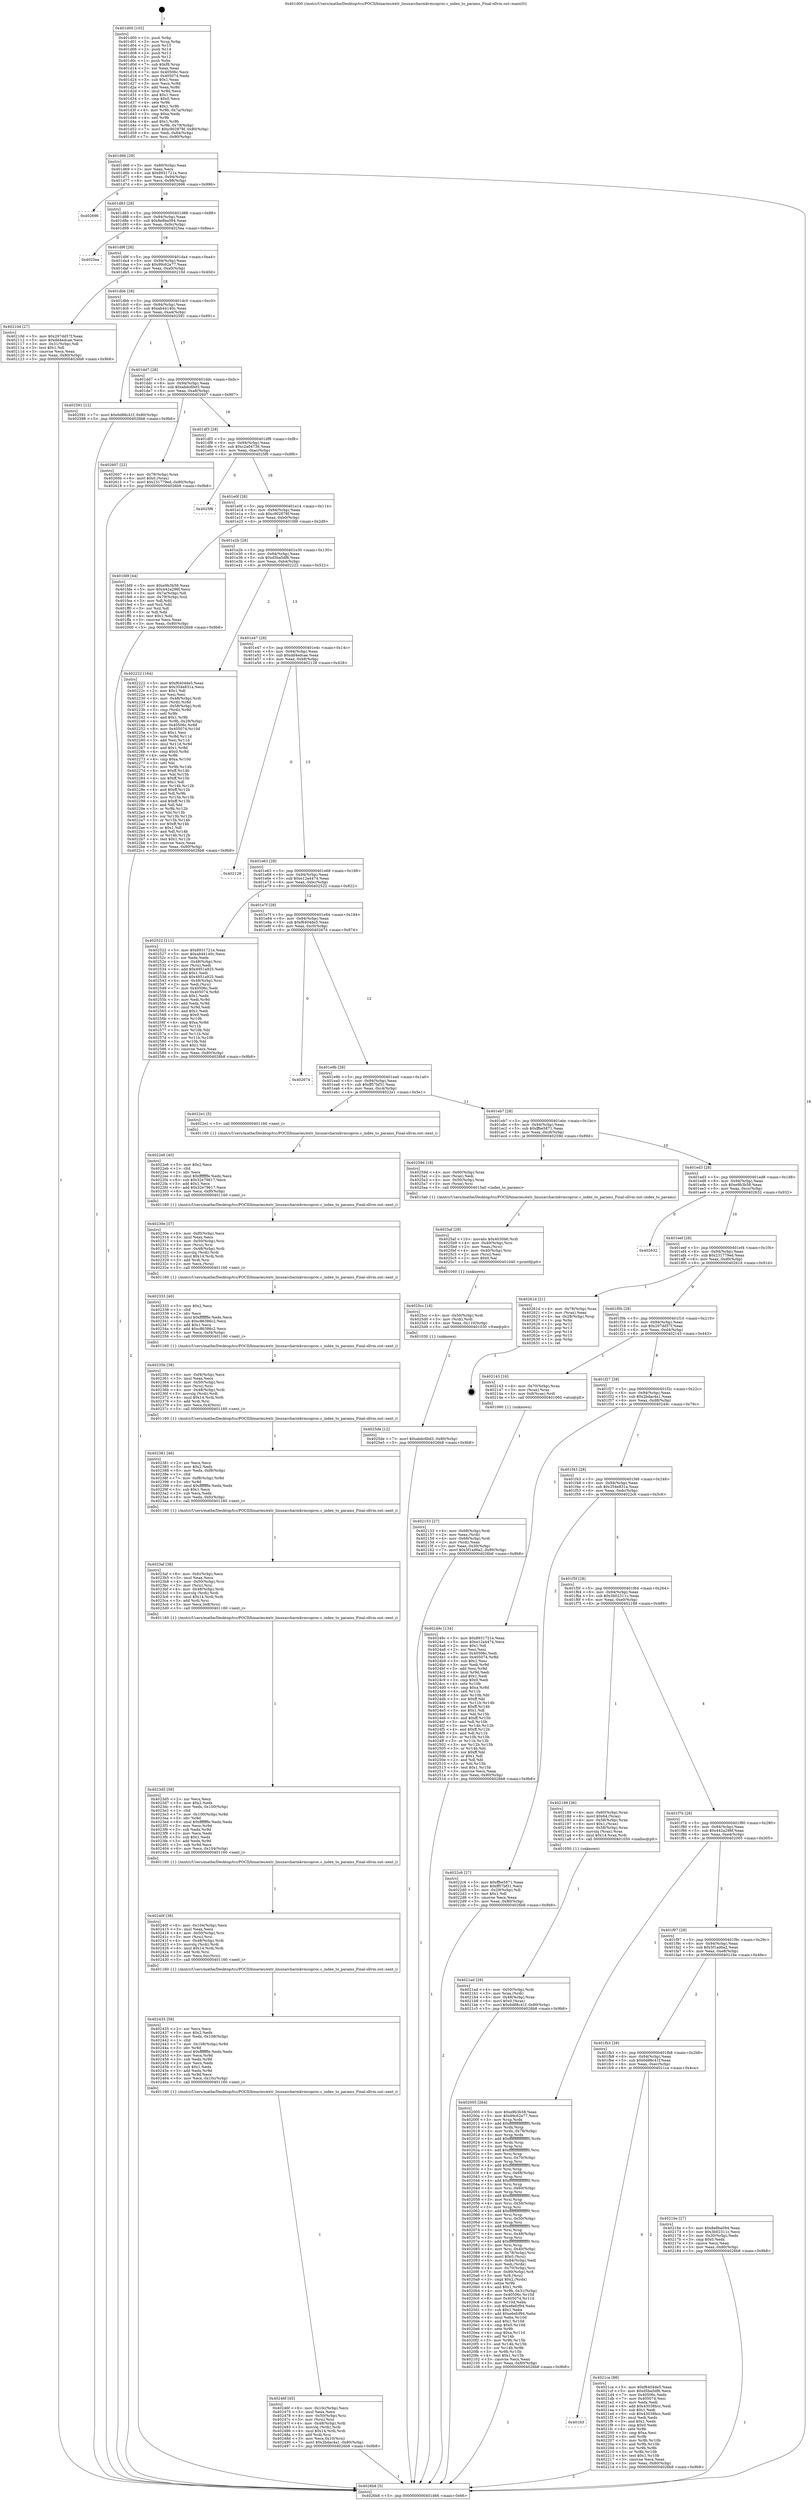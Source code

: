 digraph "0x401d00" {
  label = "0x401d00 (/mnt/c/Users/mathe/Desktop/tcc/POCII/binaries/extr_linuxarcharmkvmcoproc.c_index_to_params_Final-ollvm.out::main(0))"
  labelloc = "t"
  node[shape=record]

  Entry [label="",width=0.3,height=0.3,shape=circle,fillcolor=black,style=filled]
  "0x401d66" [label="{
     0x401d66 [29]\l
     | [instrs]\l
     &nbsp;&nbsp;0x401d66 \<+3\>: mov -0x80(%rbp),%eax\l
     &nbsp;&nbsp;0x401d69 \<+2\>: mov %eax,%ecx\l
     &nbsp;&nbsp;0x401d6b \<+6\>: sub $0x8931721e,%ecx\l
     &nbsp;&nbsp;0x401d71 \<+6\>: mov %eax,-0x94(%rbp)\l
     &nbsp;&nbsp;0x401d77 \<+6\>: mov %ecx,-0x98(%rbp)\l
     &nbsp;&nbsp;0x401d7d \<+6\>: je 0000000000402696 \<main+0x996\>\l
  }"]
  "0x402696" [label="{
     0x402696\l
  }", style=dashed]
  "0x401d83" [label="{
     0x401d83 [28]\l
     | [instrs]\l
     &nbsp;&nbsp;0x401d83 \<+5\>: jmp 0000000000401d88 \<main+0x88\>\l
     &nbsp;&nbsp;0x401d88 \<+6\>: mov -0x94(%rbp),%eax\l
     &nbsp;&nbsp;0x401d8e \<+5\>: sub $0x8e8ba094,%eax\l
     &nbsp;&nbsp;0x401d93 \<+6\>: mov %eax,-0x9c(%rbp)\l
     &nbsp;&nbsp;0x401d99 \<+6\>: je 00000000004025ea \<main+0x8ea\>\l
  }"]
  Exit [label="",width=0.3,height=0.3,shape=circle,fillcolor=black,style=filled,peripheries=2]
  "0x4025ea" [label="{
     0x4025ea\l
  }", style=dashed]
  "0x401d9f" [label="{
     0x401d9f [28]\l
     | [instrs]\l
     &nbsp;&nbsp;0x401d9f \<+5\>: jmp 0000000000401da4 \<main+0xa4\>\l
     &nbsp;&nbsp;0x401da4 \<+6\>: mov -0x94(%rbp),%eax\l
     &nbsp;&nbsp;0x401daa \<+5\>: sub $0x99c62e77,%eax\l
     &nbsp;&nbsp;0x401daf \<+6\>: mov %eax,-0xa0(%rbp)\l
     &nbsp;&nbsp;0x401db5 \<+6\>: je 000000000040210d \<main+0x40d\>\l
  }"]
  "0x4025de" [label="{
     0x4025de [12]\l
     | [instrs]\l
     &nbsp;&nbsp;0x4025de \<+7\>: movl $0xabdc6bd3,-0x80(%rbp)\l
     &nbsp;&nbsp;0x4025e5 \<+5\>: jmp 00000000004026b8 \<main+0x9b8\>\l
  }"]
  "0x40210d" [label="{
     0x40210d [27]\l
     | [instrs]\l
     &nbsp;&nbsp;0x40210d \<+5\>: mov $0x297dd57f,%eax\l
     &nbsp;&nbsp;0x402112 \<+5\>: mov $0xdd4edcae,%ecx\l
     &nbsp;&nbsp;0x402117 \<+3\>: mov -0x31(%rbp),%dl\l
     &nbsp;&nbsp;0x40211a \<+3\>: test $0x1,%dl\l
     &nbsp;&nbsp;0x40211d \<+3\>: cmovne %ecx,%eax\l
     &nbsp;&nbsp;0x402120 \<+3\>: mov %eax,-0x80(%rbp)\l
     &nbsp;&nbsp;0x402123 \<+5\>: jmp 00000000004026b8 \<main+0x9b8\>\l
  }"]
  "0x401dbb" [label="{
     0x401dbb [28]\l
     | [instrs]\l
     &nbsp;&nbsp;0x401dbb \<+5\>: jmp 0000000000401dc0 \<main+0xc0\>\l
     &nbsp;&nbsp;0x401dc0 \<+6\>: mov -0x94(%rbp),%eax\l
     &nbsp;&nbsp;0x401dc6 \<+5\>: sub $0xab44140c,%eax\l
     &nbsp;&nbsp;0x401dcb \<+6\>: mov %eax,-0xa4(%rbp)\l
     &nbsp;&nbsp;0x401dd1 \<+6\>: je 0000000000402591 \<main+0x891\>\l
  }"]
  "0x4025cc" [label="{
     0x4025cc [18]\l
     | [instrs]\l
     &nbsp;&nbsp;0x4025cc \<+4\>: mov -0x50(%rbp),%rdi\l
     &nbsp;&nbsp;0x4025d0 \<+3\>: mov (%rdi),%rdi\l
     &nbsp;&nbsp;0x4025d3 \<+6\>: mov %eax,-0x110(%rbp)\l
     &nbsp;&nbsp;0x4025d9 \<+5\>: call 0000000000401030 \<free@plt\>\l
     | [calls]\l
     &nbsp;&nbsp;0x401030 \{1\} (unknown)\l
  }"]
  "0x402591" [label="{
     0x402591 [12]\l
     | [instrs]\l
     &nbsp;&nbsp;0x402591 \<+7\>: movl $0x6d88c41f,-0x80(%rbp)\l
     &nbsp;&nbsp;0x402598 \<+5\>: jmp 00000000004026b8 \<main+0x9b8\>\l
  }"]
  "0x401dd7" [label="{
     0x401dd7 [28]\l
     | [instrs]\l
     &nbsp;&nbsp;0x401dd7 \<+5\>: jmp 0000000000401ddc \<main+0xdc\>\l
     &nbsp;&nbsp;0x401ddc \<+6\>: mov -0x94(%rbp),%eax\l
     &nbsp;&nbsp;0x401de2 \<+5\>: sub $0xabdc6bd3,%eax\l
     &nbsp;&nbsp;0x401de7 \<+6\>: mov %eax,-0xa8(%rbp)\l
     &nbsp;&nbsp;0x401ded \<+6\>: je 0000000000402607 \<main+0x907\>\l
  }"]
  "0x4025af" [label="{
     0x4025af [29]\l
     | [instrs]\l
     &nbsp;&nbsp;0x4025af \<+10\>: movabs $0x4030b6,%rdi\l
     &nbsp;&nbsp;0x4025b9 \<+4\>: mov -0x40(%rbp),%rsi\l
     &nbsp;&nbsp;0x4025bd \<+2\>: mov %eax,(%rsi)\l
     &nbsp;&nbsp;0x4025bf \<+4\>: mov -0x40(%rbp),%rsi\l
     &nbsp;&nbsp;0x4025c3 \<+2\>: mov (%rsi),%esi\l
     &nbsp;&nbsp;0x4025c5 \<+2\>: mov $0x0,%al\l
     &nbsp;&nbsp;0x4025c7 \<+5\>: call 0000000000401040 \<printf@plt\>\l
     | [calls]\l
     &nbsp;&nbsp;0x401040 \{1\} (unknown)\l
  }"]
  "0x402607" [label="{
     0x402607 [22]\l
     | [instrs]\l
     &nbsp;&nbsp;0x402607 \<+4\>: mov -0x78(%rbp),%rax\l
     &nbsp;&nbsp;0x40260b \<+6\>: movl $0x0,(%rax)\l
     &nbsp;&nbsp;0x402611 \<+7\>: movl $0x231779ed,-0x80(%rbp)\l
     &nbsp;&nbsp;0x402618 \<+5\>: jmp 00000000004026b8 \<main+0x9b8\>\l
  }"]
  "0x401df3" [label="{
     0x401df3 [28]\l
     | [instrs]\l
     &nbsp;&nbsp;0x401df3 \<+5\>: jmp 0000000000401df8 \<main+0xf8\>\l
     &nbsp;&nbsp;0x401df8 \<+6\>: mov -0x94(%rbp),%eax\l
     &nbsp;&nbsp;0x401dfe \<+5\>: sub $0xc2a04736,%eax\l
     &nbsp;&nbsp;0x401e03 \<+6\>: mov %eax,-0xac(%rbp)\l
     &nbsp;&nbsp;0x401e09 \<+6\>: je 00000000004025f6 \<main+0x8f6\>\l
  }"]
  "0x40246f" [label="{
     0x40246f [45]\l
     | [instrs]\l
     &nbsp;&nbsp;0x40246f \<+6\>: mov -0x10c(%rbp),%ecx\l
     &nbsp;&nbsp;0x402475 \<+3\>: imul %eax,%ecx\l
     &nbsp;&nbsp;0x402478 \<+4\>: mov -0x50(%rbp),%rsi\l
     &nbsp;&nbsp;0x40247c \<+3\>: mov (%rsi),%rsi\l
     &nbsp;&nbsp;0x40247f \<+4\>: mov -0x48(%rbp),%rdi\l
     &nbsp;&nbsp;0x402483 \<+3\>: movslq (%rdi),%rdi\l
     &nbsp;&nbsp;0x402486 \<+4\>: imul $0x14,%rdi,%rdi\l
     &nbsp;&nbsp;0x40248a \<+3\>: add %rdi,%rsi\l
     &nbsp;&nbsp;0x40248d \<+3\>: mov %ecx,0x10(%rsi)\l
     &nbsp;&nbsp;0x402490 \<+7\>: movl $0x2bdac4a1,-0x80(%rbp)\l
     &nbsp;&nbsp;0x402497 \<+5\>: jmp 00000000004026b8 \<main+0x9b8\>\l
  }"]
  "0x4025f6" [label="{
     0x4025f6\l
  }", style=dashed]
  "0x401e0f" [label="{
     0x401e0f [28]\l
     | [instrs]\l
     &nbsp;&nbsp;0x401e0f \<+5\>: jmp 0000000000401e14 \<main+0x114\>\l
     &nbsp;&nbsp;0x401e14 \<+6\>: mov -0x94(%rbp),%eax\l
     &nbsp;&nbsp;0x401e1a \<+5\>: sub $0xc902878f,%eax\l
     &nbsp;&nbsp;0x401e1f \<+6\>: mov %eax,-0xb0(%rbp)\l
     &nbsp;&nbsp;0x401e25 \<+6\>: je 0000000000401fd9 \<main+0x2d9\>\l
  }"]
  "0x402435" [label="{
     0x402435 [58]\l
     | [instrs]\l
     &nbsp;&nbsp;0x402435 \<+2\>: xor %ecx,%ecx\l
     &nbsp;&nbsp;0x402437 \<+5\>: mov $0x2,%edx\l
     &nbsp;&nbsp;0x40243c \<+6\>: mov %edx,-0x108(%rbp)\l
     &nbsp;&nbsp;0x402442 \<+1\>: cltd\l
     &nbsp;&nbsp;0x402443 \<+7\>: mov -0x108(%rbp),%r8d\l
     &nbsp;&nbsp;0x40244a \<+3\>: idiv %r8d\l
     &nbsp;&nbsp;0x40244d \<+6\>: imul $0xfffffffe,%edx,%edx\l
     &nbsp;&nbsp;0x402453 \<+3\>: mov %ecx,%r9d\l
     &nbsp;&nbsp;0x402456 \<+3\>: sub %edx,%r9d\l
     &nbsp;&nbsp;0x402459 \<+2\>: mov %ecx,%edx\l
     &nbsp;&nbsp;0x40245b \<+3\>: sub $0x1,%edx\l
     &nbsp;&nbsp;0x40245e \<+3\>: add %edx,%r9d\l
     &nbsp;&nbsp;0x402461 \<+3\>: sub %r9d,%ecx\l
     &nbsp;&nbsp;0x402464 \<+6\>: mov %ecx,-0x10c(%rbp)\l
     &nbsp;&nbsp;0x40246a \<+5\>: call 0000000000401160 \<next_i\>\l
     | [calls]\l
     &nbsp;&nbsp;0x401160 \{1\} (/mnt/c/Users/mathe/Desktop/tcc/POCII/binaries/extr_linuxarcharmkvmcoproc.c_index_to_params_Final-ollvm.out::next_i)\l
  }"]
  "0x401fd9" [label="{
     0x401fd9 [44]\l
     | [instrs]\l
     &nbsp;&nbsp;0x401fd9 \<+5\>: mov $0xe9b3b58,%eax\l
     &nbsp;&nbsp;0x401fde \<+5\>: mov $0x442a296f,%ecx\l
     &nbsp;&nbsp;0x401fe3 \<+3\>: mov -0x7a(%rbp),%dl\l
     &nbsp;&nbsp;0x401fe6 \<+4\>: mov -0x79(%rbp),%sil\l
     &nbsp;&nbsp;0x401fea \<+3\>: mov %dl,%dil\l
     &nbsp;&nbsp;0x401fed \<+3\>: and %sil,%dil\l
     &nbsp;&nbsp;0x401ff0 \<+3\>: xor %sil,%dl\l
     &nbsp;&nbsp;0x401ff3 \<+3\>: or %dl,%dil\l
     &nbsp;&nbsp;0x401ff6 \<+4\>: test $0x1,%dil\l
     &nbsp;&nbsp;0x401ffa \<+3\>: cmovne %ecx,%eax\l
     &nbsp;&nbsp;0x401ffd \<+3\>: mov %eax,-0x80(%rbp)\l
     &nbsp;&nbsp;0x402000 \<+5\>: jmp 00000000004026b8 \<main+0x9b8\>\l
  }"]
  "0x401e2b" [label="{
     0x401e2b [28]\l
     | [instrs]\l
     &nbsp;&nbsp;0x401e2b \<+5\>: jmp 0000000000401e30 \<main+0x130\>\l
     &nbsp;&nbsp;0x401e30 \<+6\>: mov -0x94(%rbp),%eax\l
     &nbsp;&nbsp;0x401e36 \<+5\>: sub $0xd5ba5df6,%eax\l
     &nbsp;&nbsp;0x401e3b \<+6\>: mov %eax,-0xb4(%rbp)\l
     &nbsp;&nbsp;0x401e41 \<+6\>: je 0000000000402222 \<main+0x522\>\l
  }"]
  "0x4026b8" [label="{
     0x4026b8 [5]\l
     | [instrs]\l
     &nbsp;&nbsp;0x4026b8 \<+5\>: jmp 0000000000401d66 \<main+0x66\>\l
  }"]
  "0x401d00" [label="{
     0x401d00 [102]\l
     | [instrs]\l
     &nbsp;&nbsp;0x401d00 \<+1\>: push %rbp\l
     &nbsp;&nbsp;0x401d01 \<+3\>: mov %rsp,%rbp\l
     &nbsp;&nbsp;0x401d04 \<+2\>: push %r15\l
     &nbsp;&nbsp;0x401d06 \<+2\>: push %r14\l
     &nbsp;&nbsp;0x401d08 \<+2\>: push %r13\l
     &nbsp;&nbsp;0x401d0a \<+2\>: push %r12\l
     &nbsp;&nbsp;0x401d0c \<+1\>: push %rbx\l
     &nbsp;&nbsp;0x401d0d \<+7\>: sub $0xf8,%rsp\l
     &nbsp;&nbsp;0x401d14 \<+2\>: xor %eax,%eax\l
     &nbsp;&nbsp;0x401d16 \<+7\>: mov 0x40506c,%ecx\l
     &nbsp;&nbsp;0x401d1d \<+7\>: mov 0x405074,%edx\l
     &nbsp;&nbsp;0x401d24 \<+3\>: sub $0x1,%eax\l
     &nbsp;&nbsp;0x401d27 \<+3\>: mov %ecx,%r8d\l
     &nbsp;&nbsp;0x401d2a \<+3\>: add %eax,%r8d\l
     &nbsp;&nbsp;0x401d2d \<+4\>: imul %r8d,%ecx\l
     &nbsp;&nbsp;0x401d31 \<+3\>: and $0x1,%ecx\l
     &nbsp;&nbsp;0x401d34 \<+3\>: cmp $0x0,%ecx\l
     &nbsp;&nbsp;0x401d37 \<+4\>: sete %r9b\l
     &nbsp;&nbsp;0x401d3b \<+4\>: and $0x1,%r9b\l
     &nbsp;&nbsp;0x401d3f \<+4\>: mov %r9b,-0x7a(%rbp)\l
     &nbsp;&nbsp;0x401d43 \<+3\>: cmp $0xa,%edx\l
     &nbsp;&nbsp;0x401d46 \<+4\>: setl %r9b\l
     &nbsp;&nbsp;0x401d4a \<+4\>: and $0x1,%r9b\l
     &nbsp;&nbsp;0x401d4e \<+4\>: mov %r9b,-0x79(%rbp)\l
     &nbsp;&nbsp;0x401d52 \<+7\>: movl $0xc902878f,-0x80(%rbp)\l
     &nbsp;&nbsp;0x401d59 \<+6\>: mov %edi,-0x84(%rbp)\l
     &nbsp;&nbsp;0x401d5f \<+7\>: mov %rsi,-0x90(%rbp)\l
  }"]
  "0x40240f" [label="{
     0x40240f [38]\l
     | [instrs]\l
     &nbsp;&nbsp;0x40240f \<+6\>: mov -0x104(%rbp),%ecx\l
     &nbsp;&nbsp;0x402415 \<+3\>: imul %eax,%ecx\l
     &nbsp;&nbsp;0x402418 \<+4\>: mov -0x50(%rbp),%rsi\l
     &nbsp;&nbsp;0x40241c \<+3\>: mov (%rsi),%rsi\l
     &nbsp;&nbsp;0x40241f \<+4\>: mov -0x48(%rbp),%rdi\l
     &nbsp;&nbsp;0x402423 \<+3\>: movslq (%rdi),%rdi\l
     &nbsp;&nbsp;0x402426 \<+4\>: imul $0x14,%rdi,%rdi\l
     &nbsp;&nbsp;0x40242a \<+3\>: add %rdi,%rsi\l
     &nbsp;&nbsp;0x40242d \<+3\>: mov %ecx,0xc(%rsi)\l
     &nbsp;&nbsp;0x402430 \<+5\>: call 0000000000401160 \<next_i\>\l
     | [calls]\l
     &nbsp;&nbsp;0x401160 \{1\} (/mnt/c/Users/mathe/Desktop/tcc/POCII/binaries/extr_linuxarcharmkvmcoproc.c_index_to_params_Final-ollvm.out::next_i)\l
  }"]
  "0x402222" [label="{
     0x402222 [164]\l
     | [instrs]\l
     &nbsp;&nbsp;0x402222 \<+5\>: mov $0xf6404de5,%eax\l
     &nbsp;&nbsp;0x402227 \<+5\>: mov $0x354e831a,%ecx\l
     &nbsp;&nbsp;0x40222c \<+2\>: mov $0x1,%dl\l
     &nbsp;&nbsp;0x40222e \<+2\>: xor %esi,%esi\l
     &nbsp;&nbsp;0x402230 \<+4\>: mov -0x48(%rbp),%rdi\l
     &nbsp;&nbsp;0x402234 \<+3\>: mov (%rdi),%r8d\l
     &nbsp;&nbsp;0x402237 \<+4\>: mov -0x58(%rbp),%rdi\l
     &nbsp;&nbsp;0x40223b \<+3\>: cmp (%rdi),%r8d\l
     &nbsp;&nbsp;0x40223e \<+4\>: setl %r9b\l
     &nbsp;&nbsp;0x402242 \<+4\>: and $0x1,%r9b\l
     &nbsp;&nbsp;0x402246 \<+4\>: mov %r9b,-0x29(%rbp)\l
     &nbsp;&nbsp;0x40224a \<+8\>: mov 0x40506c,%r8d\l
     &nbsp;&nbsp;0x402252 \<+8\>: mov 0x405074,%r10d\l
     &nbsp;&nbsp;0x40225a \<+3\>: sub $0x1,%esi\l
     &nbsp;&nbsp;0x40225d \<+3\>: mov %r8d,%r11d\l
     &nbsp;&nbsp;0x402260 \<+3\>: add %esi,%r11d\l
     &nbsp;&nbsp;0x402263 \<+4\>: imul %r11d,%r8d\l
     &nbsp;&nbsp;0x402267 \<+4\>: and $0x1,%r8d\l
     &nbsp;&nbsp;0x40226b \<+4\>: cmp $0x0,%r8d\l
     &nbsp;&nbsp;0x40226f \<+4\>: sete %r9b\l
     &nbsp;&nbsp;0x402273 \<+4\>: cmp $0xa,%r10d\l
     &nbsp;&nbsp;0x402277 \<+3\>: setl %bl\l
     &nbsp;&nbsp;0x40227a \<+3\>: mov %r9b,%r14b\l
     &nbsp;&nbsp;0x40227d \<+4\>: xor $0xff,%r14b\l
     &nbsp;&nbsp;0x402281 \<+3\>: mov %bl,%r15b\l
     &nbsp;&nbsp;0x402284 \<+4\>: xor $0xff,%r15b\l
     &nbsp;&nbsp;0x402288 \<+3\>: xor $0x1,%dl\l
     &nbsp;&nbsp;0x40228b \<+3\>: mov %r14b,%r12b\l
     &nbsp;&nbsp;0x40228e \<+4\>: and $0xff,%r12b\l
     &nbsp;&nbsp;0x402292 \<+3\>: and %dl,%r9b\l
     &nbsp;&nbsp;0x402295 \<+3\>: mov %r15b,%r13b\l
     &nbsp;&nbsp;0x402298 \<+4\>: and $0xff,%r13b\l
     &nbsp;&nbsp;0x40229c \<+2\>: and %dl,%bl\l
     &nbsp;&nbsp;0x40229e \<+3\>: or %r9b,%r12b\l
     &nbsp;&nbsp;0x4022a1 \<+3\>: or %bl,%r13b\l
     &nbsp;&nbsp;0x4022a4 \<+3\>: xor %r13b,%r12b\l
     &nbsp;&nbsp;0x4022a7 \<+3\>: or %r15b,%r14b\l
     &nbsp;&nbsp;0x4022aa \<+4\>: xor $0xff,%r14b\l
     &nbsp;&nbsp;0x4022ae \<+3\>: or $0x1,%dl\l
     &nbsp;&nbsp;0x4022b1 \<+3\>: and %dl,%r14b\l
     &nbsp;&nbsp;0x4022b4 \<+3\>: or %r14b,%r12b\l
     &nbsp;&nbsp;0x4022b7 \<+4\>: test $0x1,%r12b\l
     &nbsp;&nbsp;0x4022bb \<+3\>: cmovne %ecx,%eax\l
     &nbsp;&nbsp;0x4022be \<+3\>: mov %eax,-0x80(%rbp)\l
     &nbsp;&nbsp;0x4022c1 \<+5\>: jmp 00000000004026b8 \<main+0x9b8\>\l
  }"]
  "0x401e47" [label="{
     0x401e47 [28]\l
     | [instrs]\l
     &nbsp;&nbsp;0x401e47 \<+5\>: jmp 0000000000401e4c \<main+0x14c\>\l
     &nbsp;&nbsp;0x401e4c \<+6\>: mov -0x94(%rbp),%eax\l
     &nbsp;&nbsp;0x401e52 \<+5\>: sub $0xdd4edcae,%eax\l
     &nbsp;&nbsp;0x401e57 \<+6\>: mov %eax,-0xb8(%rbp)\l
     &nbsp;&nbsp;0x401e5d \<+6\>: je 0000000000402128 \<main+0x428\>\l
  }"]
  "0x4023d5" [label="{
     0x4023d5 [58]\l
     | [instrs]\l
     &nbsp;&nbsp;0x4023d5 \<+2\>: xor %ecx,%ecx\l
     &nbsp;&nbsp;0x4023d7 \<+5\>: mov $0x2,%edx\l
     &nbsp;&nbsp;0x4023dc \<+6\>: mov %edx,-0x100(%rbp)\l
     &nbsp;&nbsp;0x4023e2 \<+1\>: cltd\l
     &nbsp;&nbsp;0x4023e3 \<+7\>: mov -0x100(%rbp),%r8d\l
     &nbsp;&nbsp;0x4023ea \<+3\>: idiv %r8d\l
     &nbsp;&nbsp;0x4023ed \<+6\>: imul $0xfffffffe,%edx,%edx\l
     &nbsp;&nbsp;0x4023f3 \<+3\>: mov %ecx,%r9d\l
     &nbsp;&nbsp;0x4023f6 \<+3\>: sub %edx,%r9d\l
     &nbsp;&nbsp;0x4023f9 \<+2\>: mov %ecx,%edx\l
     &nbsp;&nbsp;0x4023fb \<+3\>: sub $0x1,%edx\l
     &nbsp;&nbsp;0x4023fe \<+3\>: add %edx,%r9d\l
     &nbsp;&nbsp;0x402401 \<+3\>: sub %r9d,%ecx\l
     &nbsp;&nbsp;0x402404 \<+6\>: mov %ecx,-0x104(%rbp)\l
     &nbsp;&nbsp;0x40240a \<+5\>: call 0000000000401160 \<next_i\>\l
     | [calls]\l
     &nbsp;&nbsp;0x401160 \{1\} (/mnt/c/Users/mathe/Desktop/tcc/POCII/binaries/extr_linuxarcharmkvmcoproc.c_index_to_params_Final-ollvm.out::next_i)\l
  }"]
  "0x402128" [label="{
     0x402128\l
  }", style=dashed]
  "0x401e63" [label="{
     0x401e63 [28]\l
     | [instrs]\l
     &nbsp;&nbsp;0x401e63 \<+5\>: jmp 0000000000401e68 \<main+0x168\>\l
     &nbsp;&nbsp;0x401e68 \<+6\>: mov -0x94(%rbp),%eax\l
     &nbsp;&nbsp;0x401e6e \<+5\>: sub $0xe12a4474,%eax\l
     &nbsp;&nbsp;0x401e73 \<+6\>: mov %eax,-0xbc(%rbp)\l
     &nbsp;&nbsp;0x401e79 \<+6\>: je 0000000000402522 \<main+0x822\>\l
  }"]
  "0x4023af" [label="{
     0x4023af [38]\l
     | [instrs]\l
     &nbsp;&nbsp;0x4023af \<+6\>: mov -0xfc(%rbp),%ecx\l
     &nbsp;&nbsp;0x4023b5 \<+3\>: imul %eax,%ecx\l
     &nbsp;&nbsp;0x4023b8 \<+4\>: mov -0x50(%rbp),%rsi\l
     &nbsp;&nbsp;0x4023bc \<+3\>: mov (%rsi),%rsi\l
     &nbsp;&nbsp;0x4023bf \<+4\>: mov -0x48(%rbp),%rdi\l
     &nbsp;&nbsp;0x4023c3 \<+3\>: movslq (%rdi),%rdi\l
     &nbsp;&nbsp;0x4023c6 \<+4\>: imul $0x14,%rdi,%rdi\l
     &nbsp;&nbsp;0x4023ca \<+3\>: add %rdi,%rsi\l
     &nbsp;&nbsp;0x4023cd \<+3\>: mov %ecx,0x8(%rsi)\l
     &nbsp;&nbsp;0x4023d0 \<+5\>: call 0000000000401160 \<next_i\>\l
     | [calls]\l
     &nbsp;&nbsp;0x401160 \{1\} (/mnt/c/Users/mathe/Desktop/tcc/POCII/binaries/extr_linuxarcharmkvmcoproc.c_index_to_params_Final-ollvm.out::next_i)\l
  }"]
  "0x402522" [label="{
     0x402522 [111]\l
     | [instrs]\l
     &nbsp;&nbsp;0x402522 \<+5\>: mov $0x8931721e,%eax\l
     &nbsp;&nbsp;0x402527 \<+5\>: mov $0xab44140c,%ecx\l
     &nbsp;&nbsp;0x40252c \<+2\>: xor %edx,%edx\l
     &nbsp;&nbsp;0x40252e \<+4\>: mov -0x48(%rbp),%rsi\l
     &nbsp;&nbsp;0x402532 \<+2\>: mov (%rsi),%edi\l
     &nbsp;&nbsp;0x402534 \<+6\>: add $0x4951a925,%edi\l
     &nbsp;&nbsp;0x40253a \<+3\>: add $0x1,%edi\l
     &nbsp;&nbsp;0x40253d \<+6\>: sub $0x4951a925,%edi\l
     &nbsp;&nbsp;0x402543 \<+4\>: mov -0x48(%rbp),%rsi\l
     &nbsp;&nbsp;0x402547 \<+2\>: mov %edi,(%rsi)\l
     &nbsp;&nbsp;0x402549 \<+7\>: mov 0x40506c,%edi\l
     &nbsp;&nbsp;0x402550 \<+8\>: mov 0x405074,%r8d\l
     &nbsp;&nbsp;0x402558 \<+3\>: sub $0x1,%edx\l
     &nbsp;&nbsp;0x40255b \<+3\>: mov %edi,%r9d\l
     &nbsp;&nbsp;0x40255e \<+3\>: add %edx,%r9d\l
     &nbsp;&nbsp;0x402561 \<+4\>: imul %r9d,%edi\l
     &nbsp;&nbsp;0x402565 \<+3\>: and $0x1,%edi\l
     &nbsp;&nbsp;0x402568 \<+3\>: cmp $0x0,%edi\l
     &nbsp;&nbsp;0x40256b \<+4\>: sete %r10b\l
     &nbsp;&nbsp;0x40256f \<+4\>: cmp $0xa,%r8d\l
     &nbsp;&nbsp;0x402573 \<+4\>: setl %r11b\l
     &nbsp;&nbsp;0x402577 \<+3\>: mov %r10b,%bl\l
     &nbsp;&nbsp;0x40257a \<+3\>: and %r11b,%bl\l
     &nbsp;&nbsp;0x40257d \<+3\>: xor %r11b,%r10b\l
     &nbsp;&nbsp;0x402580 \<+3\>: or %r10b,%bl\l
     &nbsp;&nbsp;0x402583 \<+3\>: test $0x1,%bl\l
     &nbsp;&nbsp;0x402586 \<+3\>: cmovne %ecx,%eax\l
     &nbsp;&nbsp;0x402589 \<+3\>: mov %eax,-0x80(%rbp)\l
     &nbsp;&nbsp;0x40258c \<+5\>: jmp 00000000004026b8 \<main+0x9b8\>\l
  }"]
  "0x401e7f" [label="{
     0x401e7f [28]\l
     | [instrs]\l
     &nbsp;&nbsp;0x401e7f \<+5\>: jmp 0000000000401e84 \<main+0x184\>\l
     &nbsp;&nbsp;0x401e84 \<+6\>: mov -0x94(%rbp),%eax\l
     &nbsp;&nbsp;0x401e8a \<+5\>: sub $0xf6404de5,%eax\l
     &nbsp;&nbsp;0x401e8f \<+6\>: mov %eax,-0xc0(%rbp)\l
     &nbsp;&nbsp;0x401e95 \<+6\>: je 0000000000402674 \<main+0x974\>\l
  }"]
  "0x402381" [label="{
     0x402381 [46]\l
     | [instrs]\l
     &nbsp;&nbsp;0x402381 \<+2\>: xor %ecx,%ecx\l
     &nbsp;&nbsp;0x402383 \<+5\>: mov $0x2,%edx\l
     &nbsp;&nbsp;0x402388 \<+6\>: mov %edx,-0xf8(%rbp)\l
     &nbsp;&nbsp;0x40238e \<+1\>: cltd\l
     &nbsp;&nbsp;0x40238f \<+7\>: mov -0xf8(%rbp),%r8d\l
     &nbsp;&nbsp;0x402396 \<+3\>: idiv %r8d\l
     &nbsp;&nbsp;0x402399 \<+6\>: imul $0xfffffffe,%edx,%edx\l
     &nbsp;&nbsp;0x40239f \<+3\>: sub $0x1,%ecx\l
     &nbsp;&nbsp;0x4023a2 \<+2\>: sub %ecx,%edx\l
     &nbsp;&nbsp;0x4023a4 \<+6\>: mov %edx,-0xfc(%rbp)\l
     &nbsp;&nbsp;0x4023aa \<+5\>: call 0000000000401160 \<next_i\>\l
     | [calls]\l
     &nbsp;&nbsp;0x401160 \{1\} (/mnt/c/Users/mathe/Desktop/tcc/POCII/binaries/extr_linuxarcharmkvmcoproc.c_index_to_params_Final-ollvm.out::next_i)\l
  }"]
  "0x402674" [label="{
     0x402674\l
  }", style=dashed]
  "0x401e9b" [label="{
     0x401e9b [28]\l
     | [instrs]\l
     &nbsp;&nbsp;0x401e9b \<+5\>: jmp 0000000000401ea0 \<main+0x1a0\>\l
     &nbsp;&nbsp;0x401ea0 \<+6\>: mov -0x94(%rbp),%eax\l
     &nbsp;&nbsp;0x401ea6 \<+5\>: sub $0xff57bf31,%eax\l
     &nbsp;&nbsp;0x401eab \<+6\>: mov %eax,-0xc4(%rbp)\l
     &nbsp;&nbsp;0x401eb1 \<+6\>: je 00000000004022e1 \<main+0x5e1\>\l
  }"]
  "0x40235b" [label="{
     0x40235b [38]\l
     | [instrs]\l
     &nbsp;&nbsp;0x40235b \<+6\>: mov -0xf4(%rbp),%ecx\l
     &nbsp;&nbsp;0x402361 \<+3\>: imul %eax,%ecx\l
     &nbsp;&nbsp;0x402364 \<+4\>: mov -0x50(%rbp),%rsi\l
     &nbsp;&nbsp;0x402368 \<+3\>: mov (%rsi),%rsi\l
     &nbsp;&nbsp;0x40236b \<+4\>: mov -0x48(%rbp),%rdi\l
     &nbsp;&nbsp;0x40236f \<+3\>: movslq (%rdi),%rdi\l
     &nbsp;&nbsp;0x402372 \<+4\>: imul $0x14,%rdi,%rdi\l
     &nbsp;&nbsp;0x402376 \<+3\>: add %rdi,%rsi\l
     &nbsp;&nbsp;0x402379 \<+3\>: mov %ecx,0x4(%rsi)\l
     &nbsp;&nbsp;0x40237c \<+5\>: call 0000000000401160 \<next_i\>\l
     | [calls]\l
     &nbsp;&nbsp;0x401160 \{1\} (/mnt/c/Users/mathe/Desktop/tcc/POCII/binaries/extr_linuxarcharmkvmcoproc.c_index_to_params_Final-ollvm.out::next_i)\l
  }"]
  "0x4022e1" [label="{
     0x4022e1 [5]\l
     | [instrs]\l
     &nbsp;&nbsp;0x4022e1 \<+5\>: call 0000000000401160 \<next_i\>\l
     | [calls]\l
     &nbsp;&nbsp;0x401160 \{1\} (/mnt/c/Users/mathe/Desktop/tcc/POCII/binaries/extr_linuxarcharmkvmcoproc.c_index_to_params_Final-ollvm.out::next_i)\l
  }"]
  "0x401eb7" [label="{
     0x401eb7 [28]\l
     | [instrs]\l
     &nbsp;&nbsp;0x401eb7 \<+5\>: jmp 0000000000401ebc \<main+0x1bc\>\l
     &nbsp;&nbsp;0x401ebc \<+6\>: mov -0x94(%rbp),%eax\l
     &nbsp;&nbsp;0x401ec2 \<+5\>: sub $0xffbe5871,%eax\l
     &nbsp;&nbsp;0x401ec7 \<+6\>: mov %eax,-0xc8(%rbp)\l
     &nbsp;&nbsp;0x401ecd \<+6\>: je 000000000040259d \<main+0x89d\>\l
  }"]
  "0x402333" [label="{
     0x402333 [40]\l
     | [instrs]\l
     &nbsp;&nbsp;0x402333 \<+5\>: mov $0x2,%ecx\l
     &nbsp;&nbsp;0x402338 \<+1\>: cltd\l
     &nbsp;&nbsp;0x402339 \<+2\>: idiv %ecx\l
     &nbsp;&nbsp;0x40233b \<+6\>: imul $0xfffffffe,%edx,%ecx\l
     &nbsp;&nbsp;0x402341 \<+6\>: sub $0xc86386c2,%ecx\l
     &nbsp;&nbsp;0x402347 \<+3\>: add $0x1,%ecx\l
     &nbsp;&nbsp;0x40234a \<+6\>: add $0xc86386c2,%ecx\l
     &nbsp;&nbsp;0x402350 \<+6\>: mov %ecx,-0xf4(%rbp)\l
     &nbsp;&nbsp;0x402356 \<+5\>: call 0000000000401160 \<next_i\>\l
     | [calls]\l
     &nbsp;&nbsp;0x401160 \{1\} (/mnt/c/Users/mathe/Desktop/tcc/POCII/binaries/extr_linuxarcharmkvmcoproc.c_index_to_params_Final-ollvm.out::next_i)\l
  }"]
  "0x40259d" [label="{
     0x40259d [18]\l
     | [instrs]\l
     &nbsp;&nbsp;0x40259d \<+4\>: mov -0x60(%rbp),%rax\l
     &nbsp;&nbsp;0x4025a1 \<+2\>: mov (%rax),%edi\l
     &nbsp;&nbsp;0x4025a3 \<+4\>: mov -0x50(%rbp),%rax\l
     &nbsp;&nbsp;0x4025a7 \<+3\>: mov (%rax),%rsi\l
     &nbsp;&nbsp;0x4025aa \<+5\>: call 00000000004015a0 \<index_to_params\>\l
     | [calls]\l
     &nbsp;&nbsp;0x4015a0 \{1\} (/mnt/c/Users/mathe/Desktop/tcc/POCII/binaries/extr_linuxarcharmkvmcoproc.c_index_to_params_Final-ollvm.out::index_to_params)\l
  }"]
  "0x401ed3" [label="{
     0x401ed3 [28]\l
     | [instrs]\l
     &nbsp;&nbsp;0x401ed3 \<+5\>: jmp 0000000000401ed8 \<main+0x1d8\>\l
     &nbsp;&nbsp;0x401ed8 \<+6\>: mov -0x94(%rbp),%eax\l
     &nbsp;&nbsp;0x401ede \<+5\>: sub $0xe9b3b58,%eax\l
     &nbsp;&nbsp;0x401ee3 \<+6\>: mov %eax,-0xcc(%rbp)\l
     &nbsp;&nbsp;0x401ee9 \<+6\>: je 0000000000402632 \<main+0x932\>\l
  }"]
  "0x40230e" [label="{
     0x40230e [37]\l
     | [instrs]\l
     &nbsp;&nbsp;0x40230e \<+6\>: mov -0xf0(%rbp),%ecx\l
     &nbsp;&nbsp;0x402314 \<+3\>: imul %eax,%ecx\l
     &nbsp;&nbsp;0x402317 \<+4\>: mov -0x50(%rbp),%rsi\l
     &nbsp;&nbsp;0x40231b \<+3\>: mov (%rsi),%rsi\l
     &nbsp;&nbsp;0x40231e \<+4\>: mov -0x48(%rbp),%rdi\l
     &nbsp;&nbsp;0x402322 \<+3\>: movslq (%rdi),%rdi\l
     &nbsp;&nbsp;0x402325 \<+4\>: imul $0x14,%rdi,%rdi\l
     &nbsp;&nbsp;0x402329 \<+3\>: add %rdi,%rsi\l
     &nbsp;&nbsp;0x40232c \<+2\>: mov %ecx,(%rsi)\l
     &nbsp;&nbsp;0x40232e \<+5\>: call 0000000000401160 \<next_i\>\l
     | [calls]\l
     &nbsp;&nbsp;0x401160 \{1\} (/mnt/c/Users/mathe/Desktop/tcc/POCII/binaries/extr_linuxarcharmkvmcoproc.c_index_to_params_Final-ollvm.out::next_i)\l
  }"]
  "0x402632" [label="{
     0x402632\l
  }", style=dashed]
  "0x401eef" [label="{
     0x401eef [28]\l
     | [instrs]\l
     &nbsp;&nbsp;0x401eef \<+5\>: jmp 0000000000401ef4 \<main+0x1f4\>\l
     &nbsp;&nbsp;0x401ef4 \<+6\>: mov -0x94(%rbp),%eax\l
     &nbsp;&nbsp;0x401efa \<+5\>: sub $0x231779ed,%eax\l
     &nbsp;&nbsp;0x401eff \<+6\>: mov %eax,-0xd0(%rbp)\l
     &nbsp;&nbsp;0x401f05 \<+6\>: je 000000000040261d \<main+0x91d\>\l
  }"]
  "0x4022e6" [label="{
     0x4022e6 [40]\l
     | [instrs]\l
     &nbsp;&nbsp;0x4022e6 \<+5\>: mov $0x2,%ecx\l
     &nbsp;&nbsp;0x4022eb \<+1\>: cltd\l
     &nbsp;&nbsp;0x4022ec \<+2\>: idiv %ecx\l
     &nbsp;&nbsp;0x4022ee \<+6\>: imul $0xfffffffe,%edx,%ecx\l
     &nbsp;&nbsp;0x4022f4 \<+6\>: sub $0x32e79617,%ecx\l
     &nbsp;&nbsp;0x4022fa \<+3\>: add $0x1,%ecx\l
     &nbsp;&nbsp;0x4022fd \<+6\>: add $0x32e79617,%ecx\l
     &nbsp;&nbsp;0x402303 \<+6\>: mov %ecx,-0xf0(%rbp)\l
     &nbsp;&nbsp;0x402309 \<+5\>: call 0000000000401160 \<next_i\>\l
     | [calls]\l
     &nbsp;&nbsp;0x401160 \{1\} (/mnt/c/Users/mathe/Desktop/tcc/POCII/binaries/extr_linuxarcharmkvmcoproc.c_index_to_params_Final-ollvm.out::next_i)\l
  }"]
  "0x40261d" [label="{
     0x40261d [21]\l
     | [instrs]\l
     &nbsp;&nbsp;0x40261d \<+4\>: mov -0x78(%rbp),%rax\l
     &nbsp;&nbsp;0x402621 \<+2\>: mov (%rax),%eax\l
     &nbsp;&nbsp;0x402623 \<+4\>: lea -0x28(%rbp),%rsp\l
     &nbsp;&nbsp;0x402627 \<+1\>: pop %rbx\l
     &nbsp;&nbsp;0x402628 \<+2\>: pop %r12\l
     &nbsp;&nbsp;0x40262a \<+2\>: pop %r13\l
     &nbsp;&nbsp;0x40262c \<+2\>: pop %r14\l
     &nbsp;&nbsp;0x40262e \<+2\>: pop %r15\l
     &nbsp;&nbsp;0x402630 \<+1\>: pop %rbp\l
     &nbsp;&nbsp;0x402631 \<+1\>: ret\l
  }"]
  "0x401f0b" [label="{
     0x401f0b [28]\l
     | [instrs]\l
     &nbsp;&nbsp;0x401f0b \<+5\>: jmp 0000000000401f10 \<main+0x210\>\l
     &nbsp;&nbsp;0x401f10 \<+6\>: mov -0x94(%rbp),%eax\l
     &nbsp;&nbsp;0x401f16 \<+5\>: sub $0x297dd57f,%eax\l
     &nbsp;&nbsp;0x401f1b \<+6\>: mov %eax,-0xd4(%rbp)\l
     &nbsp;&nbsp;0x401f21 \<+6\>: je 0000000000402143 \<main+0x443\>\l
  }"]
  "0x401fcf" [label="{
     0x401fcf\l
  }", style=dashed]
  "0x402143" [label="{
     0x402143 [16]\l
     | [instrs]\l
     &nbsp;&nbsp;0x402143 \<+4\>: mov -0x70(%rbp),%rax\l
     &nbsp;&nbsp;0x402147 \<+3\>: mov (%rax),%rax\l
     &nbsp;&nbsp;0x40214a \<+4\>: mov 0x8(%rax),%rdi\l
     &nbsp;&nbsp;0x40214e \<+5\>: call 0000000000401060 \<atoi@plt\>\l
     | [calls]\l
     &nbsp;&nbsp;0x401060 \{1\} (unknown)\l
  }"]
  "0x401f27" [label="{
     0x401f27 [28]\l
     | [instrs]\l
     &nbsp;&nbsp;0x401f27 \<+5\>: jmp 0000000000401f2c \<main+0x22c\>\l
     &nbsp;&nbsp;0x401f2c \<+6\>: mov -0x94(%rbp),%eax\l
     &nbsp;&nbsp;0x401f32 \<+5\>: sub $0x2bdac4a1,%eax\l
     &nbsp;&nbsp;0x401f37 \<+6\>: mov %eax,-0xd8(%rbp)\l
     &nbsp;&nbsp;0x401f3d \<+6\>: je 000000000040249c \<main+0x79c\>\l
  }"]
  "0x4021ca" [label="{
     0x4021ca [88]\l
     | [instrs]\l
     &nbsp;&nbsp;0x4021ca \<+5\>: mov $0xf6404de5,%eax\l
     &nbsp;&nbsp;0x4021cf \<+5\>: mov $0xd5ba5df6,%ecx\l
     &nbsp;&nbsp;0x4021d4 \<+7\>: mov 0x40506c,%edx\l
     &nbsp;&nbsp;0x4021db \<+7\>: mov 0x405074,%esi\l
     &nbsp;&nbsp;0x4021e2 \<+2\>: mov %edx,%edi\l
     &nbsp;&nbsp;0x4021e4 \<+6\>: add $0x43038bcc,%edi\l
     &nbsp;&nbsp;0x4021ea \<+3\>: sub $0x1,%edi\l
     &nbsp;&nbsp;0x4021ed \<+6\>: sub $0x43038bcc,%edi\l
     &nbsp;&nbsp;0x4021f3 \<+3\>: imul %edi,%edx\l
     &nbsp;&nbsp;0x4021f6 \<+3\>: and $0x1,%edx\l
     &nbsp;&nbsp;0x4021f9 \<+3\>: cmp $0x0,%edx\l
     &nbsp;&nbsp;0x4021fc \<+4\>: sete %r8b\l
     &nbsp;&nbsp;0x402200 \<+3\>: cmp $0xa,%esi\l
     &nbsp;&nbsp;0x402203 \<+4\>: setl %r9b\l
     &nbsp;&nbsp;0x402207 \<+3\>: mov %r8b,%r10b\l
     &nbsp;&nbsp;0x40220a \<+3\>: and %r9b,%r10b\l
     &nbsp;&nbsp;0x40220d \<+3\>: xor %r9b,%r8b\l
     &nbsp;&nbsp;0x402210 \<+3\>: or %r8b,%r10b\l
     &nbsp;&nbsp;0x402213 \<+4\>: test $0x1,%r10b\l
     &nbsp;&nbsp;0x402217 \<+3\>: cmovne %ecx,%eax\l
     &nbsp;&nbsp;0x40221a \<+3\>: mov %eax,-0x80(%rbp)\l
     &nbsp;&nbsp;0x40221d \<+5\>: jmp 00000000004026b8 \<main+0x9b8\>\l
  }"]
  "0x40249c" [label="{
     0x40249c [134]\l
     | [instrs]\l
     &nbsp;&nbsp;0x40249c \<+5\>: mov $0x8931721e,%eax\l
     &nbsp;&nbsp;0x4024a1 \<+5\>: mov $0xe12a4474,%ecx\l
     &nbsp;&nbsp;0x4024a6 \<+2\>: mov $0x1,%dl\l
     &nbsp;&nbsp;0x4024a8 \<+2\>: xor %esi,%esi\l
     &nbsp;&nbsp;0x4024aa \<+7\>: mov 0x40506c,%edi\l
     &nbsp;&nbsp;0x4024b1 \<+8\>: mov 0x405074,%r8d\l
     &nbsp;&nbsp;0x4024b9 \<+3\>: sub $0x1,%esi\l
     &nbsp;&nbsp;0x4024bc \<+3\>: mov %edi,%r9d\l
     &nbsp;&nbsp;0x4024bf \<+3\>: add %esi,%r9d\l
     &nbsp;&nbsp;0x4024c2 \<+4\>: imul %r9d,%edi\l
     &nbsp;&nbsp;0x4024c6 \<+3\>: and $0x1,%edi\l
     &nbsp;&nbsp;0x4024c9 \<+3\>: cmp $0x0,%edi\l
     &nbsp;&nbsp;0x4024cc \<+4\>: sete %r10b\l
     &nbsp;&nbsp;0x4024d0 \<+4\>: cmp $0xa,%r8d\l
     &nbsp;&nbsp;0x4024d4 \<+4\>: setl %r11b\l
     &nbsp;&nbsp;0x4024d8 \<+3\>: mov %r10b,%bl\l
     &nbsp;&nbsp;0x4024db \<+3\>: xor $0xff,%bl\l
     &nbsp;&nbsp;0x4024de \<+3\>: mov %r11b,%r14b\l
     &nbsp;&nbsp;0x4024e1 \<+4\>: xor $0xff,%r14b\l
     &nbsp;&nbsp;0x4024e5 \<+3\>: xor $0x1,%dl\l
     &nbsp;&nbsp;0x4024e8 \<+3\>: mov %bl,%r15b\l
     &nbsp;&nbsp;0x4024eb \<+4\>: and $0xff,%r15b\l
     &nbsp;&nbsp;0x4024ef \<+3\>: and %dl,%r10b\l
     &nbsp;&nbsp;0x4024f2 \<+3\>: mov %r14b,%r12b\l
     &nbsp;&nbsp;0x4024f5 \<+4\>: and $0xff,%r12b\l
     &nbsp;&nbsp;0x4024f9 \<+3\>: and %dl,%r11b\l
     &nbsp;&nbsp;0x4024fc \<+3\>: or %r10b,%r15b\l
     &nbsp;&nbsp;0x4024ff \<+3\>: or %r11b,%r12b\l
     &nbsp;&nbsp;0x402502 \<+3\>: xor %r12b,%r15b\l
     &nbsp;&nbsp;0x402505 \<+3\>: or %r14b,%bl\l
     &nbsp;&nbsp;0x402508 \<+3\>: xor $0xff,%bl\l
     &nbsp;&nbsp;0x40250b \<+3\>: or $0x1,%dl\l
     &nbsp;&nbsp;0x40250e \<+2\>: and %dl,%bl\l
     &nbsp;&nbsp;0x402510 \<+3\>: or %bl,%r15b\l
     &nbsp;&nbsp;0x402513 \<+4\>: test $0x1,%r15b\l
     &nbsp;&nbsp;0x402517 \<+3\>: cmovne %ecx,%eax\l
     &nbsp;&nbsp;0x40251a \<+3\>: mov %eax,-0x80(%rbp)\l
     &nbsp;&nbsp;0x40251d \<+5\>: jmp 00000000004026b8 \<main+0x9b8\>\l
  }"]
  "0x401f43" [label="{
     0x401f43 [28]\l
     | [instrs]\l
     &nbsp;&nbsp;0x401f43 \<+5\>: jmp 0000000000401f48 \<main+0x248\>\l
     &nbsp;&nbsp;0x401f48 \<+6\>: mov -0x94(%rbp),%eax\l
     &nbsp;&nbsp;0x401f4e \<+5\>: sub $0x354e831a,%eax\l
     &nbsp;&nbsp;0x401f53 \<+6\>: mov %eax,-0xdc(%rbp)\l
     &nbsp;&nbsp;0x401f59 \<+6\>: je 00000000004022c6 \<main+0x5c6\>\l
  }"]
  "0x4021ad" [label="{
     0x4021ad [29]\l
     | [instrs]\l
     &nbsp;&nbsp;0x4021ad \<+4\>: mov -0x50(%rbp),%rdi\l
     &nbsp;&nbsp;0x4021b1 \<+3\>: mov %rax,(%rdi)\l
     &nbsp;&nbsp;0x4021b4 \<+4\>: mov -0x48(%rbp),%rax\l
     &nbsp;&nbsp;0x4021b8 \<+6\>: movl $0x0,(%rax)\l
     &nbsp;&nbsp;0x4021be \<+7\>: movl $0x6d88c41f,-0x80(%rbp)\l
     &nbsp;&nbsp;0x4021c5 \<+5\>: jmp 00000000004026b8 \<main+0x9b8\>\l
  }"]
  "0x4022c6" [label="{
     0x4022c6 [27]\l
     | [instrs]\l
     &nbsp;&nbsp;0x4022c6 \<+5\>: mov $0xffbe5871,%eax\l
     &nbsp;&nbsp;0x4022cb \<+5\>: mov $0xff57bf31,%ecx\l
     &nbsp;&nbsp;0x4022d0 \<+3\>: mov -0x29(%rbp),%dl\l
     &nbsp;&nbsp;0x4022d3 \<+3\>: test $0x1,%dl\l
     &nbsp;&nbsp;0x4022d6 \<+3\>: cmovne %ecx,%eax\l
     &nbsp;&nbsp;0x4022d9 \<+3\>: mov %eax,-0x80(%rbp)\l
     &nbsp;&nbsp;0x4022dc \<+5\>: jmp 00000000004026b8 \<main+0x9b8\>\l
  }"]
  "0x401f5f" [label="{
     0x401f5f [28]\l
     | [instrs]\l
     &nbsp;&nbsp;0x401f5f \<+5\>: jmp 0000000000401f64 \<main+0x264\>\l
     &nbsp;&nbsp;0x401f64 \<+6\>: mov -0x94(%rbp),%eax\l
     &nbsp;&nbsp;0x401f6a \<+5\>: sub $0x3b02311c,%eax\l
     &nbsp;&nbsp;0x401f6f \<+6\>: mov %eax,-0xe0(%rbp)\l
     &nbsp;&nbsp;0x401f75 \<+6\>: je 0000000000402189 \<main+0x489\>\l
  }"]
  "0x401fb3" [label="{
     0x401fb3 [28]\l
     | [instrs]\l
     &nbsp;&nbsp;0x401fb3 \<+5\>: jmp 0000000000401fb8 \<main+0x2b8\>\l
     &nbsp;&nbsp;0x401fb8 \<+6\>: mov -0x94(%rbp),%eax\l
     &nbsp;&nbsp;0x401fbe \<+5\>: sub $0x6d88c41f,%eax\l
     &nbsp;&nbsp;0x401fc3 \<+6\>: mov %eax,-0xec(%rbp)\l
     &nbsp;&nbsp;0x401fc9 \<+6\>: je 00000000004021ca \<main+0x4ca\>\l
  }"]
  "0x402189" [label="{
     0x402189 [36]\l
     | [instrs]\l
     &nbsp;&nbsp;0x402189 \<+4\>: mov -0x60(%rbp),%rax\l
     &nbsp;&nbsp;0x40218d \<+6\>: movl $0x64,(%rax)\l
     &nbsp;&nbsp;0x402193 \<+4\>: mov -0x58(%rbp),%rax\l
     &nbsp;&nbsp;0x402197 \<+6\>: movl $0x1,(%rax)\l
     &nbsp;&nbsp;0x40219d \<+4\>: mov -0x58(%rbp),%rax\l
     &nbsp;&nbsp;0x4021a1 \<+3\>: movslq (%rax),%rax\l
     &nbsp;&nbsp;0x4021a4 \<+4\>: imul $0x14,%rax,%rdi\l
     &nbsp;&nbsp;0x4021a8 \<+5\>: call 0000000000401050 \<malloc@plt\>\l
     | [calls]\l
     &nbsp;&nbsp;0x401050 \{1\} (unknown)\l
  }"]
  "0x401f7b" [label="{
     0x401f7b [28]\l
     | [instrs]\l
     &nbsp;&nbsp;0x401f7b \<+5\>: jmp 0000000000401f80 \<main+0x280\>\l
     &nbsp;&nbsp;0x401f80 \<+6\>: mov -0x94(%rbp),%eax\l
     &nbsp;&nbsp;0x401f86 \<+5\>: sub $0x442a296f,%eax\l
     &nbsp;&nbsp;0x401f8b \<+6\>: mov %eax,-0xe4(%rbp)\l
     &nbsp;&nbsp;0x401f91 \<+6\>: je 0000000000402005 \<main+0x305\>\l
  }"]
  "0x40216e" [label="{
     0x40216e [27]\l
     | [instrs]\l
     &nbsp;&nbsp;0x40216e \<+5\>: mov $0x8e8ba094,%eax\l
     &nbsp;&nbsp;0x402173 \<+5\>: mov $0x3b02311c,%ecx\l
     &nbsp;&nbsp;0x402178 \<+3\>: mov -0x30(%rbp),%edx\l
     &nbsp;&nbsp;0x40217b \<+3\>: cmp $0x0,%edx\l
     &nbsp;&nbsp;0x40217e \<+3\>: cmove %ecx,%eax\l
     &nbsp;&nbsp;0x402181 \<+3\>: mov %eax,-0x80(%rbp)\l
     &nbsp;&nbsp;0x402184 \<+5\>: jmp 00000000004026b8 \<main+0x9b8\>\l
  }"]
  "0x402005" [label="{
     0x402005 [264]\l
     | [instrs]\l
     &nbsp;&nbsp;0x402005 \<+5\>: mov $0xe9b3b58,%eax\l
     &nbsp;&nbsp;0x40200a \<+5\>: mov $0x99c62e77,%ecx\l
     &nbsp;&nbsp;0x40200f \<+3\>: mov %rsp,%rdx\l
     &nbsp;&nbsp;0x402012 \<+4\>: add $0xfffffffffffffff0,%rdx\l
     &nbsp;&nbsp;0x402016 \<+3\>: mov %rdx,%rsp\l
     &nbsp;&nbsp;0x402019 \<+4\>: mov %rdx,-0x78(%rbp)\l
     &nbsp;&nbsp;0x40201d \<+3\>: mov %rsp,%rdx\l
     &nbsp;&nbsp;0x402020 \<+4\>: add $0xfffffffffffffff0,%rdx\l
     &nbsp;&nbsp;0x402024 \<+3\>: mov %rdx,%rsp\l
     &nbsp;&nbsp;0x402027 \<+3\>: mov %rsp,%rsi\l
     &nbsp;&nbsp;0x40202a \<+4\>: add $0xfffffffffffffff0,%rsi\l
     &nbsp;&nbsp;0x40202e \<+3\>: mov %rsi,%rsp\l
     &nbsp;&nbsp;0x402031 \<+4\>: mov %rsi,-0x70(%rbp)\l
     &nbsp;&nbsp;0x402035 \<+3\>: mov %rsp,%rsi\l
     &nbsp;&nbsp;0x402038 \<+4\>: add $0xfffffffffffffff0,%rsi\l
     &nbsp;&nbsp;0x40203c \<+3\>: mov %rsi,%rsp\l
     &nbsp;&nbsp;0x40203f \<+4\>: mov %rsi,-0x68(%rbp)\l
     &nbsp;&nbsp;0x402043 \<+3\>: mov %rsp,%rsi\l
     &nbsp;&nbsp;0x402046 \<+4\>: add $0xfffffffffffffff0,%rsi\l
     &nbsp;&nbsp;0x40204a \<+3\>: mov %rsi,%rsp\l
     &nbsp;&nbsp;0x40204d \<+4\>: mov %rsi,-0x60(%rbp)\l
     &nbsp;&nbsp;0x402051 \<+3\>: mov %rsp,%rsi\l
     &nbsp;&nbsp;0x402054 \<+4\>: add $0xfffffffffffffff0,%rsi\l
     &nbsp;&nbsp;0x402058 \<+3\>: mov %rsi,%rsp\l
     &nbsp;&nbsp;0x40205b \<+4\>: mov %rsi,-0x58(%rbp)\l
     &nbsp;&nbsp;0x40205f \<+3\>: mov %rsp,%rsi\l
     &nbsp;&nbsp;0x402062 \<+4\>: add $0xfffffffffffffff0,%rsi\l
     &nbsp;&nbsp;0x402066 \<+3\>: mov %rsi,%rsp\l
     &nbsp;&nbsp;0x402069 \<+4\>: mov %rsi,-0x50(%rbp)\l
     &nbsp;&nbsp;0x40206d \<+3\>: mov %rsp,%rsi\l
     &nbsp;&nbsp;0x402070 \<+4\>: add $0xfffffffffffffff0,%rsi\l
     &nbsp;&nbsp;0x402074 \<+3\>: mov %rsi,%rsp\l
     &nbsp;&nbsp;0x402077 \<+4\>: mov %rsi,-0x48(%rbp)\l
     &nbsp;&nbsp;0x40207b \<+3\>: mov %rsp,%rsi\l
     &nbsp;&nbsp;0x40207e \<+4\>: add $0xfffffffffffffff0,%rsi\l
     &nbsp;&nbsp;0x402082 \<+3\>: mov %rsi,%rsp\l
     &nbsp;&nbsp;0x402085 \<+4\>: mov %rsi,-0x40(%rbp)\l
     &nbsp;&nbsp;0x402089 \<+4\>: mov -0x78(%rbp),%rsi\l
     &nbsp;&nbsp;0x40208d \<+6\>: movl $0x0,(%rsi)\l
     &nbsp;&nbsp;0x402093 \<+6\>: mov -0x84(%rbp),%edi\l
     &nbsp;&nbsp;0x402099 \<+2\>: mov %edi,(%rdx)\l
     &nbsp;&nbsp;0x40209b \<+4\>: mov -0x70(%rbp),%rsi\l
     &nbsp;&nbsp;0x40209f \<+7\>: mov -0x90(%rbp),%r8\l
     &nbsp;&nbsp;0x4020a6 \<+3\>: mov %r8,(%rsi)\l
     &nbsp;&nbsp;0x4020a9 \<+3\>: cmpl $0x2,(%rdx)\l
     &nbsp;&nbsp;0x4020ac \<+4\>: setne %r9b\l
     &nbsp;&nbsp;0x4020b0 \<+4\>: and $0x1,%r9b\l
     &nbsp;&nbsp;0x4020b4 \<+4\>: mov %r9b,-0x31(%rbp)\l
     &nbsp;&nbsp;0x4020b8 \<+8\>: mov 0x40506c,%r10d\l
     &nbsp;&nbsp;0x4020c0 \<+8\>: mov 0x405074,%r11d\l
     &nbsp;&nbsp;0x4020c8 \<+3\>: mov %r10d,%ebx\l
     &nbsp;&nbsp;0x4020cb \<+6\>: sub $0xe6efcf94,%ebx\l
     &nbsp;&nbsp;0x4020d1 \<+3\>: sub $0x1,%ebx\l
     &nbsp;&nbsp;0x4020d4 \<+6\>: add $0xe6efcf94,%ebx\l
     &nbsp;&nbsp;0x4020da \<+4\>: imul %ebx,%r10d\l
     &nbsp;&nbsp;0x4020de \<+4\>: and $0x1,%r10d\l
     &nbsp;&nbsp;0x4020e2 \<+4\>: cmp $0x0,%r10d\l
     &nbsp;&nbsp;0x4020e6 \<+4\>: sete %r9b\l
     &nbsp;&nbsp;0x4020ea \<+4\>: cmp $0xa,%r11d\l
     &nbsp;&nbsp;0x4020ee \<+4\>: setl %r14b\l
     &nbsp;&nbsp;0x4020f2 \<+3\>: mov %r9b,%r15b\l
     &nbsp;&nbsp;0x4020f5 \<+3\>: and %r14b,%r15b\l
     &nbsp;&nbsp;0x4020f8 \<+3\>: xor %r14b,%r9b\l
     &nbsp;&nbsp;0x4020fb \<+3\>: or %r9b,%r15b\l
     &nbsp;&nbsp;0x4020fe \<+4\>: test $0x1,%r15b\l
     &nbsp;&nbsp;0x402102 \<+3\>: cmovne %ecx,%eax\l
     &nbsp;&nbsp;0x402105 \<+3\>: mov %eax,-0x80(%rbp)\l
     &nbsp;&nbsp;0x402108 \<+5\>: jmp 00000000004026b8 \<main+0x9b8\>\l
  }"]
  "0x401f97" [label="{
     0x401f97 [28]\l
     | [instrs]\l
     &nbsp;&nbsp;0x401f97 \<+5\>: jmp 0000000000401f9c \<main+0x29c\>\l
     &nbsp;&nbsp;0x401f9c \<+6\>: mov -0x94(%rbp),%eax\l
     &nbsp;&nbsp;0x401fa2 \<+5\>: sub $0x5f1ad6a2,%eax\l
     &nbsp;&nbsp;0x401fa7 \<+6\>: mov %eax,-0xe8(%rbp)\l
     &nbsp;&nbsp;0x401fad \<+6\>: je 000000000040216e \<main+0x46e\>\l
  }"]
  "0x402153" [label="{
     0x402153 [27]\l
     | [instrs]\l
     &nbsp;&nbsp;0x402153 \<+4\>: mov -0x68(%rbp),%rdi\l
     &nbsp;&nbsp;0x402157 \<+2\>: mov %eax,(%rdi)\l
     &nbsp;&nbsp;0x402159 \<+4\>: mov -0x68(%rbp),%rdi\l
     &nbsp;&nbsp;0x40215d \<+2\>: mov (%rdi),%eax\l
     &nbsp;&nbsp;0x40215f \<+3\>: mov %eax,-0x30(%rbp)\l
     &nbsp;&nbsp;0x402162 \<+7\>: movl $0x5f1ad6a2,-0x80(%rbp)\l
     &nbsp;&nbsp;0x402169 \<+5\>: jmp 00000000004026b8 \<main+0x9b8\>\l
  }"]
  Entry -> "0x401d00" [label=" 1"]
  "0x401d66" -> "0x402696" [label=" 0"]
  "0x401d66" -> "0x401d83" [label=" 19"]
  "0x40261d" -> Exit [label=" 1"]
  "0x401d83" -> "0x4025ea" [label=" 0"]
  "0x401d83" -> "0x401d9f" [label=" 19"]
  "0x402607" -> "0x4026b8" [label=" 1"]
  "0x401d9f" -> "0x40210d" [label=" 1"]
  "0x401d9f" -> "0x401dbb" [label=" 18"]
  "0x4025de" -> "0x4026b8" [label=" 1"]
  "0x401dbb" -> "0x402591" [label=" 1"]
  "0x401dbb" -> "0x401dd7" [label=" 17"]
  "0x4025cc" -> "0x4025de" [label=" 1"]
  "0x401dd7" -> "0x402607" [label=" 1"]
  "0x401dd7" -> "0x401df3" [label=" 16"]
  "0x4025af" -> "0x4025cc" [label=" 1"]
  "0x401df3" -> "0x4025f6" [label=" 0"]
  "0x401df3" -> "0x401e0f" [label=" 16"]
  "0x40259d" -> "0x4025af" [label=" 1"]
  "0x401e0f" -> "0x401fd9" [label=" 1"]
  "0x401e0f" -> "0x401e2b" [label=" 15"]
  "0x401fd9" -> "0x4026b8" [label=" 1"]
  "0x401d00" -> "0x401d66" [label=" 1"]
  "0x4026b8" -> "0x401d66" [label=" 18"]
  "0x402591" -> "0x4026b8" [label=" 1"]
  "0x401e2b" -> "0x402222" [label=" 2"]
  "0x401e2b" -> "0x401e47" [label=" 13"]
  "0x402522" -> "0x4026b8" [label=" 1"]
  "0x401e47" -> "0x402128" [label=" 0"]
  "0x401e47" -> "0x401e63" [label=" 13"]
  "0x40249c" -> "0x4026b8" [label=" 1"]
  "0x401e63" -> "0x402522" [label=" 1"]
  "0x401e63" -> "0x401e7f" [label=" 12"]
  "0x40246f" -> "0x4026b8" [label=" 1"]
  "0x401e7f" -> "0x402674" [label=" 0"]
  "0x401e7f" -> "0x401e9b" [label=" 12"]
  "0x402435" -> "0x40246f" [label=" 1"]
  "0x401e9b" -> "0x4022e1" [label=" 1"]
  "0x401e9b" -> "0x401eb7" [label=" 11"]
  "0x40240f" -> "0x402435" [label=" 1"]
  "0x401eb7" -> "0x40259d" [label=" 1"]
  "0x401eb7" -> "0x401ed3" [label=" 10"]
  "0x4023d5" -> "0x40240f" [label=" 1"]
  "0x401ed3" -> "0x402632" [label=" 0"]
  "0x401ed3" -> "0x401eef" [label=" 10"]
  "0x4023af" -> "0x4023d5" [label=" 1"]
  "0x401eef" -> "0x40261d" [label=" 1"]
  "0x401eef" -> "0x401f0b" [label=" 9"]
  "0x402381" -> "0x4023af" [label=" 1"]
  "0x401f0b" -> "0x402143" [label=" 1"]
  "0x401f0b" -> "0x401f27" [label=" 8"]
  "0x40235b" -> "0x402381" [label=" 1"]
  "0x401f27" -> "0x40249c" [label=" 1"]
  "0x401f27" -> "0x401f43" [label=" 7"]
  "0x402333" -> "0x40235b" [label=" 1"]
  "0x401f43" -> "0x4022c6" [label=" 2"]
  "0x401f43" -> "0x401f5f" [label=" 5"]
  "0x4022e6" -> "0x40230e" [label=" 1"]
  "0x401f5f" -> "0x402189" [label=" 1"]
  "0x401f5f" -> "0x401f7b" [label=" 4"]
  "0x4022e1" -> "0x4022e6" [label=" 1"]
  "0x401f7b" -> "0x402005" [label=" 1"]
  "0x401f7b" -> "0x401f97" [label=" 3"]
  "0x4022c6" -> "0x4026b8" [label=" 2"]
  "0x402005" -> "0x4026b8" [label=" 1"]
  "0x40210d" -> "0x4026b8" [label=" 1"]
  "0x402143" -> "0x402153" [label=" 1"]
  "0x402153" -> "0x4026b8" [label=" 1"]
  "0x402222" -> "0x4026b8" [label=" 2"]
  "0x401f97" -> "0x40216e" [label=" 1"]
  "0x401f97" -> "0x401fb3" [label=" 2"]
  "0x40216e" -> "0x4026b8" [label=" 1"]
  "0x402189" -> "0x4021ad" [label=" 1"]
  "0x4021ad" -> "0x4026b8" [label=" 1"]
  "0x40230e" -> "0x402333" [label=" 1"]
  "0x401fb3" -> "0x4021ca" [label=" 2"]
  "0x401fb3" -> "0x401fcf" [label=" 0"]
  "0x4021ca" -> "0x4026b8" [label=" 2"]
}
